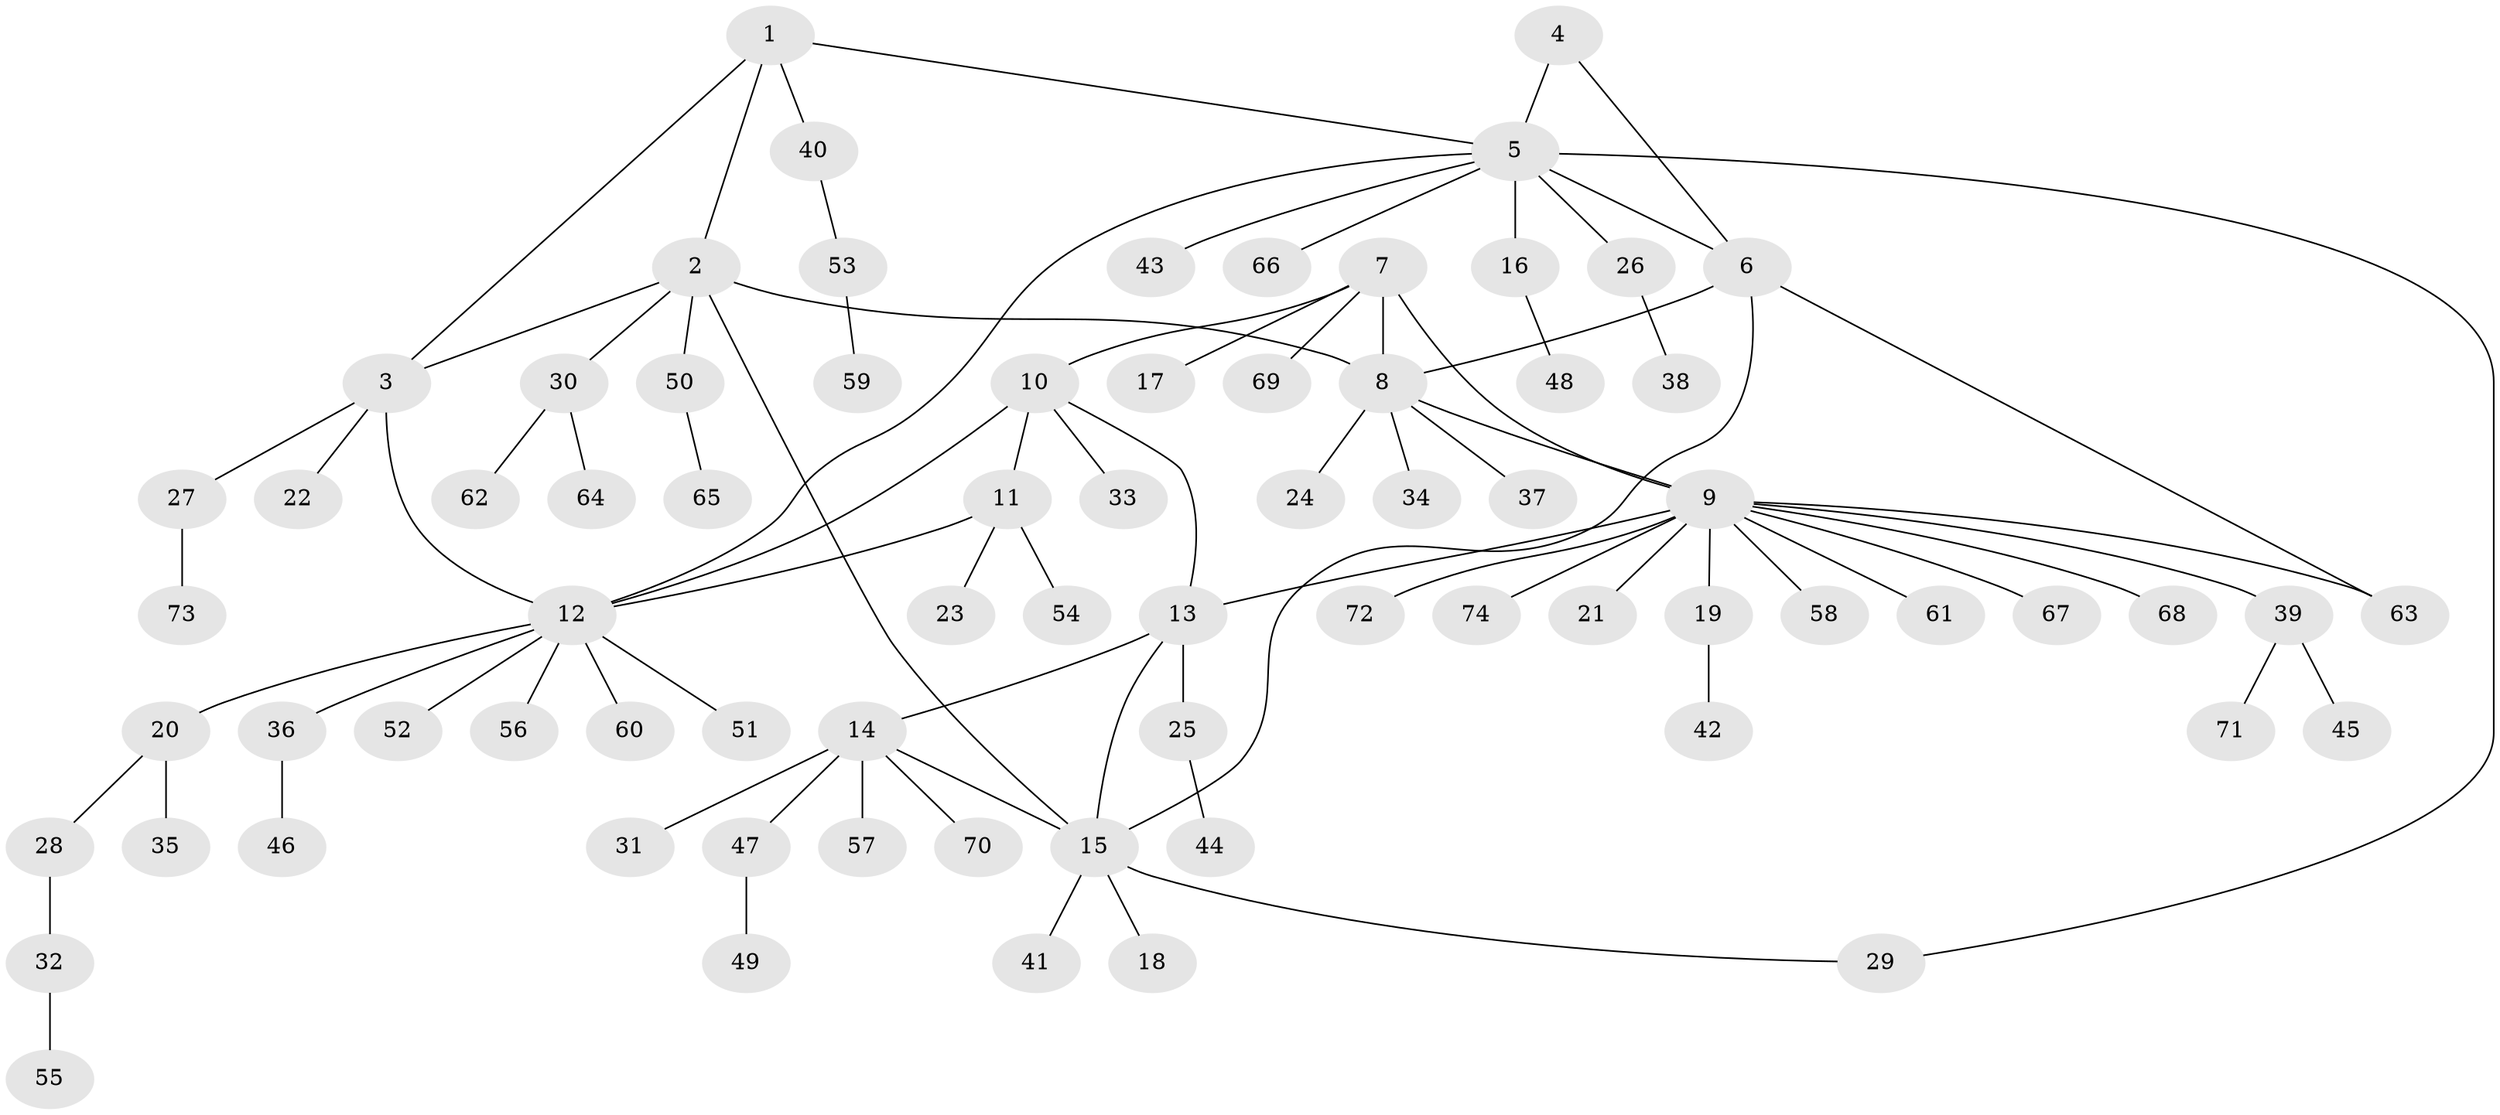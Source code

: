// coarse degree distribution, {4: 0.16216216216216217, 6: 0.08108108108108109, 5: 0.08108108108108109, 3: 0.02702702702702703, 7: 0.02702702702702703, 1: 0.4594594594594595, 2: 0.16216216216216217}
// Generated by graph-tools (version 1.1) at 2025/52/03/04/25 22:52:47]
// undirected, 74 vertices, 86 edges
graph export_dot {
  node [color=gray90,style=filled];
  1;
  2;
  3;
  4;
  5;
  6;
  7;
  8;
  9;
  10;
  11;
  12;
  13;
  14;
  15;
  16;
  17;
  18;
  19;
  20;
  21;
  22;
  23;
  24;
  25;
  26;
  27;
  28;
  29;
  30;
  31;
  32;
  33;
  34;
  35;
  36;
  37;
  38;
  39;
  40;
  41;
  42;
  43;
  44;
  45;
  46;
  47;
  48;
  49;
  50;
  51;
  52;
  53;
  54;
  55;
  56;
  57;
  58;
  59;
  60;
  61;
  62;
  63;
  64;
  65;
  66;
  67;
  68;
  69;
  70;
  71;
  72;
  73;
  74;
  1 -- 2;
  1 -- 3;
  1 -- 5;
  1 -- 40;
  2 -- 3;
  2 -- 8;
  2 -- 15;
  2 -- 30;
  2 -- 50;
  3 -- 12;
  3 -- 22;
  3 -- 27;
  4 -- 5;
  4 -- 6;
  5 -- 6;
  5 -- 12;
  5 -- 16;
  5 -- 26;
  5 -- 29;
  5 -- 43;
  5 -- 66;
  6 -- 8;
  6 -- 15;
  6 -- 63;
  7 -- 8;
  7 -- 9;
  7 -- 10;
  7 -- 17;
  7 -- 69;
  8 -- 9;
  8 -- 24;
  8 -- 34;
  8 -- 37;
  9 -- 13;
  9 -- 19;
  9 -- 21;
  9 -- 39;
  9 -- 58;
  9 -- 61;
  9 -- 63;
  9 -- 67;
  9 -- 68;
  9 -- 72;
  9 -- 74;
  10 -- 11;
  10 -- 12;
  10 -- 13;
  10 -- 33;
  11 -- 12;
  11 -- 23;
  11 -- 54;
  12 -- 20;
  12 -- 36;
  12 -- 51;
  12 -- 52;
  12 -- 56;
  12 -- 60;
  13 -- 14;
  13 -- 15;
  13 -- 25;
  14 -- 15;
  14 -- 31;
  14 -- 47;
  14 -- 57;
  14 -- 70;
  15 -- 18;
  15 -- 29;
  15 -- 41;
  16 -- 48;
  19 -- 42;
  20 -- 28;
  20 -- 35;
  25 -- 44;
  26 -- 38;
  27 -- 73;
  28 -- 32;
  30 -- 62;
  30 -- 64;
  32 -- 55;
  36 -- 46;
  39 -- 45;
  39 -- 71;
  40 -- 53;
  47 -- 49;
  50 -- 65;
  53 -- 59;
}
